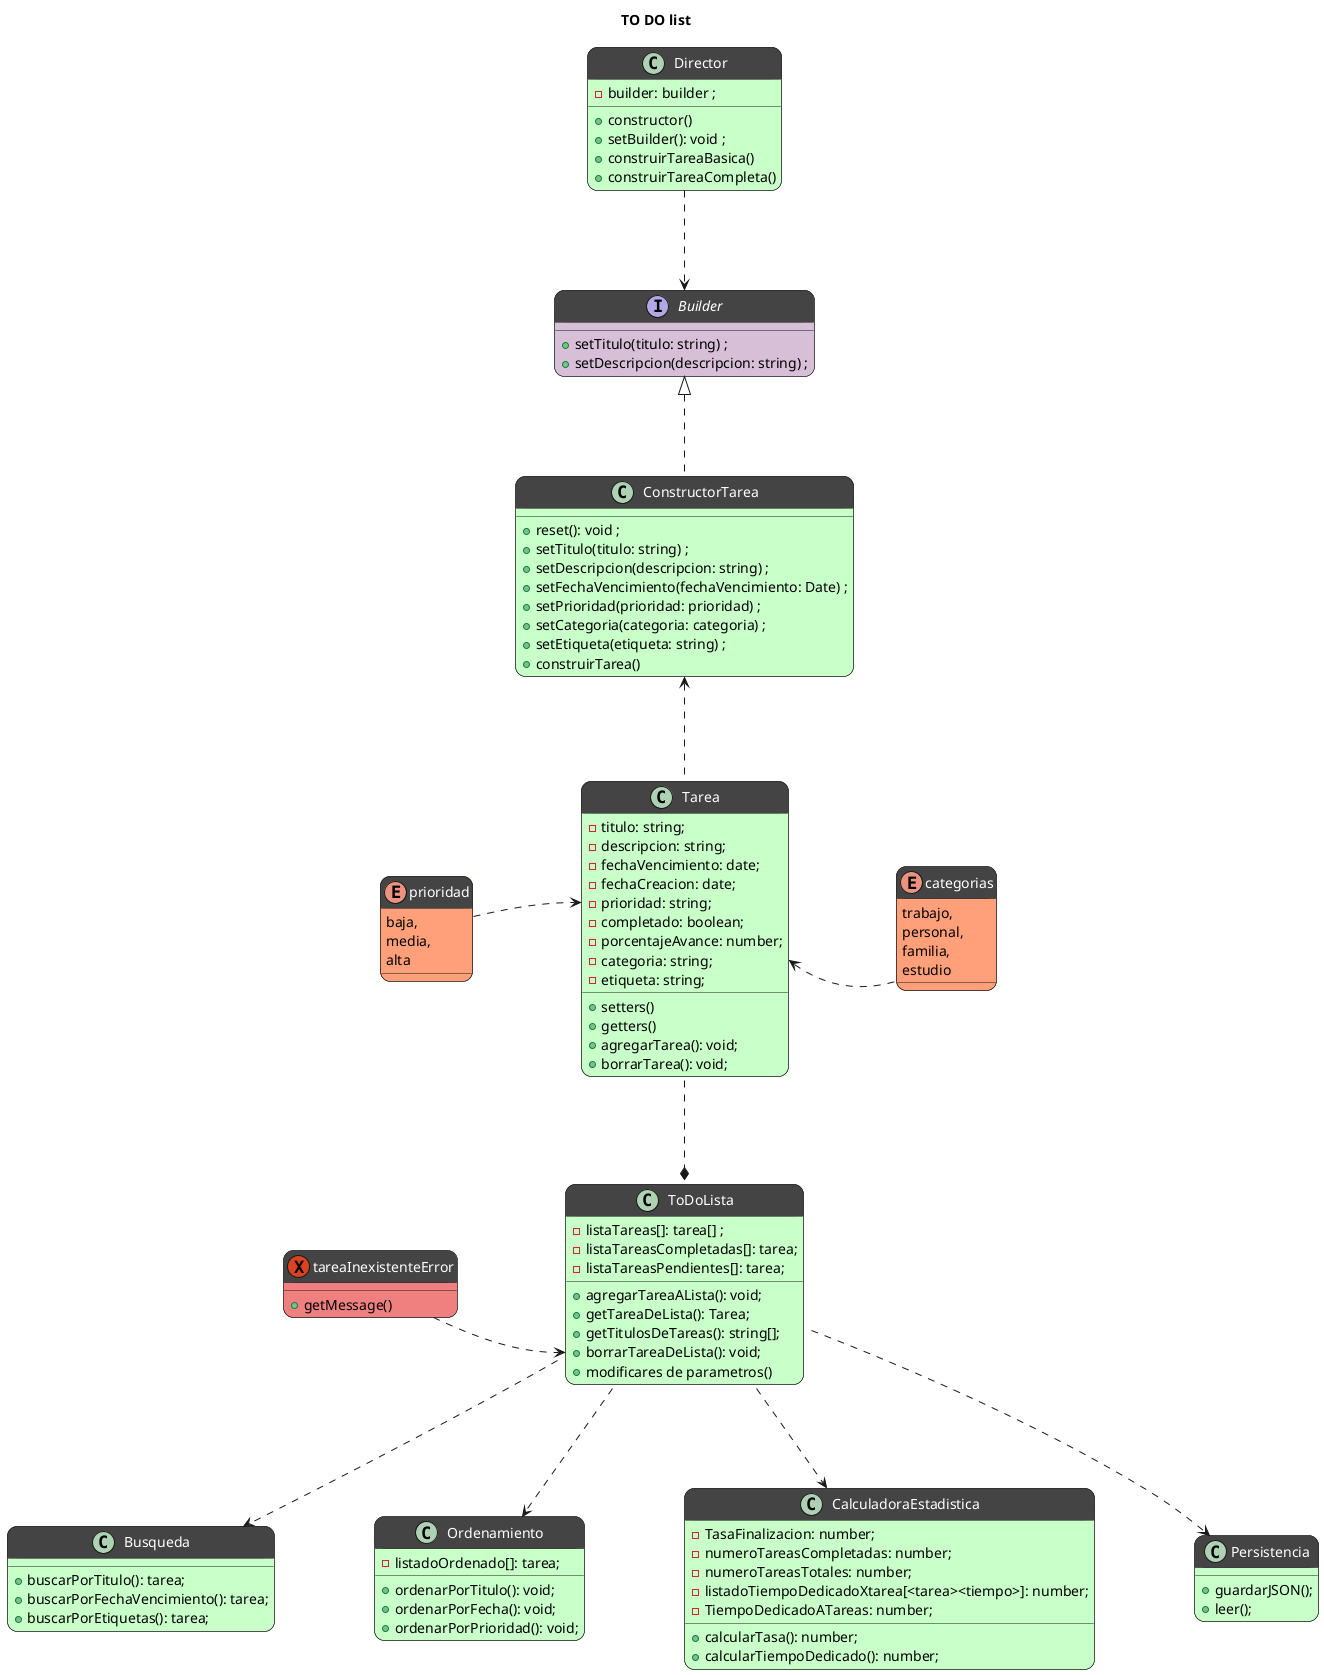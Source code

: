 @startuml diagrama clases
title TO DO list

interface Builder #Thistle;header:444{
    +setTitulo(titulo: string) ;
    +setDescripcion(descripcion: string) ;
}


class Tarea #TECHNOLOGY;header:444{
    - titulo: string;
    - descripcion: string;
    - fechaVencimiento: date;
    - fechaCreacion: date;
    - prioridad: string;
    - completado: boolean;
    - porcentajeAvance: number;
    - categoria: string;
    - etiqueta: string;
    + setters()
    + getters()
    + agregarTarea(): void;
    + borrarTarea(): void;
}

class ConstructorTarea #TECHNOLOGY;header:444 implements Builder {
    +reset(): void ;
    +setTitulo(titulo: string) ;
    +setDescripcion(descripcion: string) ;
    +setFechaVencimiento(fechaVencimiento: Date) ;
    +setPrioridad(prioridad: prioridad) ;
    +setCategoria(categoria: categoria) ;
    +setEtiqueta(etiqueta: string) ;
    +construirTarea()
}

class Director #TECHNOLOGY;header:444{
    -builder: builder ;
    +constructor()
    +setBuilder(): void ;
    +construirTareaBasica() 
    'este solo pediria el setTitulo y setDescripcion
    +construirTareaCompleta()
    'Este tendria los sets de cada paso
}

enum prioridad #LightSalmon;header:444{
    baja, 
    media,
    alta
}

enum categorias #LightSalmon;header:444{
    trabajo, 
    personal, 
    familia, 
    estudio
}


class ToDoLista #TECHNOLOGY;header:444{
    - listaTareas[]: tarea[] ;
    - listaTareasCompletadas[]: tarea;
    - listaTareasPendientes[]: tarea;
    + agregarTareaALista(): void;
    + getTareaDeLista(): Tarea;
    + getTitulosDeTareas(): string[];
    + borrarTareaDeLista(): void;
    + modificares de parametros()
}

class Busqueda #TECHNOLOGY;header:444{
    + buscarPorTitulo(): tarea;
    + buscarPorFechaVencimiento(): tarea;
    + buscarPorEtiquetas(): tarea;
}

class Ordenamiento #TECHNOLOGY;header:444{
    - listadoOrdenado[]: tarea;
    + ordenarPorTitulo(): void;
    + ordenarPorFecha(): void;
    + ordenarPorPrioridad(): void;
}

class CalculadoraEstadistica #TECHNOLOGY;header:444{
    - TasaFinalizacion: number;
    - numeroTareasCompletadas: number;
    - numeroTareasTotales: number;
    - listadoTiempoDedicadoXtarea[<tarea><tiempo>]: number;
    'esto serviria si hacemos algunas estadisticas que sean algo asi como "promedio de tiempo para resolucion de tareas", o "tiempo dedicado a X categoria / etiqueta", sino yo pondria
    - TiempoDedicadoATareas: number;
    'este simplemente sumaria el tiempo desde la creacion de la tarea hasta ahora. Tambien se puede separar en tiempo dedicado a teareas completadas y tiempo dedicado a tareas no completadas
    + calcularTasa(): number;
    + calcularTiempoDedicado(): number;
}

class Persistencia #TECHNOLOGY;header:444{
    + guardarJSON();
    + leer();
}

exception tareaInexistenteError #LightCoral;header:444{
    + getMessage()
}

'relaciones
skinparam ranksep 100
'cambia el largo de las flechas
skinparam nodesep 100
'cambia la distancia entre los cuadrados
Tarea .u.> ConstructorTarea
Director ..> Builder
prioridad .r.> Tarea::prioridad
categorias .l.> Tarea::categoria
Tarea ..* ToDoLista 
ToDoLista::borrarTareaDeLista <.l. tareaInexistenteError 
ToDoLista .d.> CalculadoraEstadistica
ToDoLista .d.> Busqueda
ToDoLista .d.> Ordenamiento
ToDoLista .d.> Persistencia



'notas

'diseño
/'
clase: #TECHNOLOGY;header:444
clase: abstracta #LightCyan;header:444
interfaz: #Thistle;header:444
enums: #LightSalmon;header:444
excepciones: #LightCoral;header:444
'/
skinparam roundcorner 20
'cambia las esquinas de las clases para hacerlas mas redondeadas
skinparam classFontColor automatic
'cambia el color de fuente de todas las clases asi se ve en blanco sobre el fondo oscuro.



@enduml
